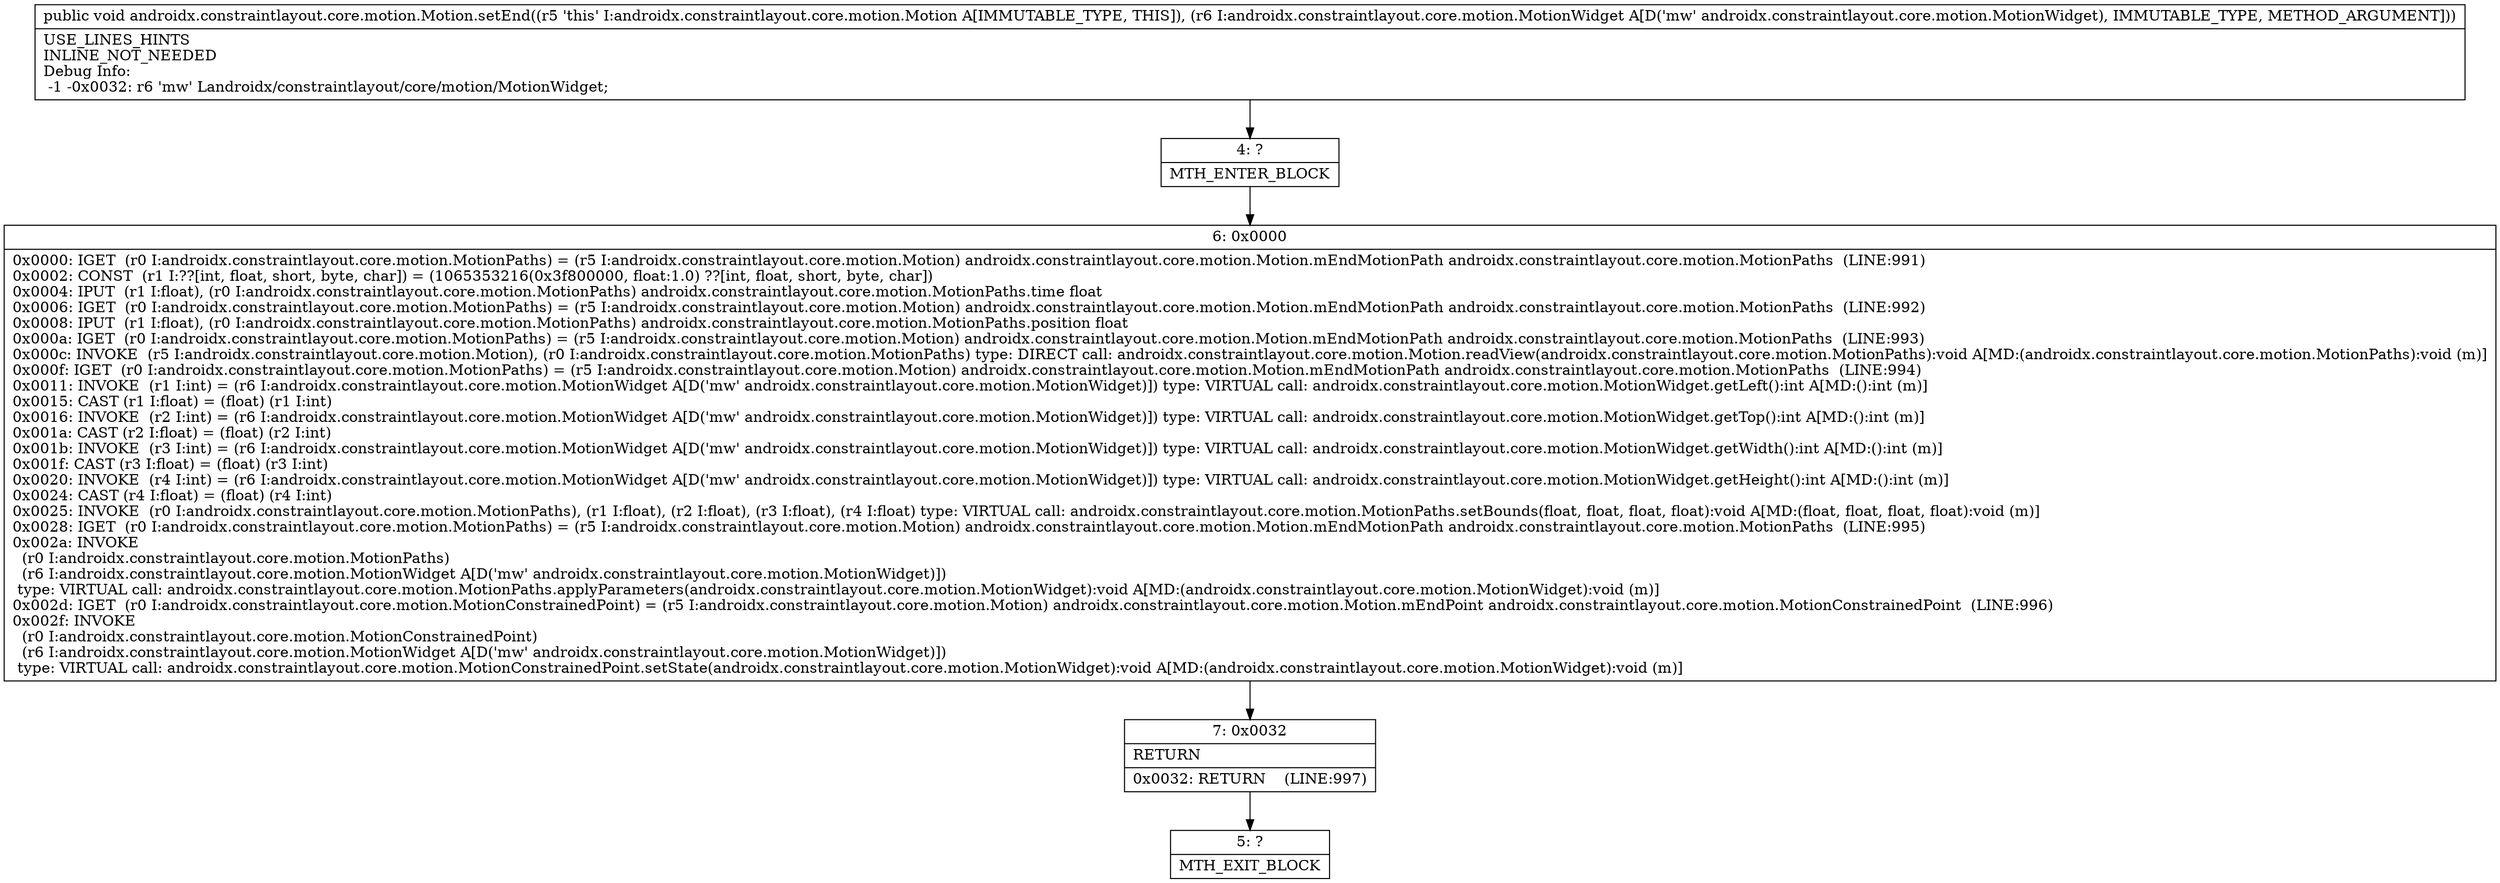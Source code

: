 digraph "CFG forandroidx.constraintlayout.core.motion.Motion.setEnd(Landroidx\/constraintlayout\/core\/motion\/MotionWidget;)V" {
Node_4 [shape=record,label="{4\:\ ?|MTH_ENTER_BLOCK\l}"];
Node_6 [shape=record,label="{6\:\ 0x0000|0x0000: IGET  (r0 I:androidx.constraintlayout.core.motion.MotionPaths) = (r5 I:androidx.constraintlayout.core.motion.Motion) androidx.constraintlayout.core.motion.Motion.mEndMotionPath androidx.constraintlayout.core.motion.MotionPaths  (LINE:991)\l0x0002: CONST  (r1 I:??[int, float, short, byte, char]) = (1065353216(0x3f800000, float:1.0) ??[int, float, short, byte, char]) \l0x0004: IPUT  (r1 I:float), (r0 I:androidx.constraintlayout.core.motion.MotionPaths) androidx.constraintlayout.core.motion.MotionPaths.time float \l0x0006: IGET  (r0 I:androidx.constraintlayout.core.motion.MotionPaths) = (r5 I:androidx.constraintlayout.core.motion.Motion) androidx.constraintlayout.core.motion.Motion.mEndMotionPath androidx.constraintlayout.core.motion.MotionPaths  (LINE:992)\l0x0008: IPUT  (r1 I:float), (r0 I:androidx.constraintlayout.core.motion.MotionPaths) androidx.constraintlayout.core.motion.MotionPaths.position float \l0x000a: IGET  (r0 I:androidx.constraintlayout.core.motion.MotionPaths) = (r5 I:androidx.constraintlayout.core.motion.Motion) androidx.constraintlayout.core.motion.Motion.mEndMotionPath androidx.constraintlayout.core.motion.MotionPaths  (LINE:993)\l0x000c: INVOKE  (r5 I:androidx.constraintlayout.core.motion.Motion), (r0 I:androidx.constraintlayout.core.motion.MotionPaths) type: DIRECT call: androidx.constraintlayout.core.motion.Motion.readView(androidx.constraintlayout.core.motion.MotionPaths):void A[MD:(androidx.constraintlayout.core.motion.MotionPaths):void (m)]\l0x000f: IGET  (r0 I:androidx.constraintlayout.core.motion.MotionPaths) = (r5 I:androidx.constraintlayout.core.motion.Motion) androidx.constraintlayout.core.motion.Motion.mEndMotionPath androidx.constraintlayout.core.motion.MotionPaths  (LINE:994)\l0x0011: INVOKE  (r1 I:int) = (r6 I:androidx.constraintlayout.core.motion.MotionWidget A[D('mw' androidx.constraintlayout.core.motion.MotionWidget)]) type: VIRTUAL call: androidx.constraintlayout.core.motion.MotionWidget.getLeft():int A[MD:():int (m)]\l0x0015: CAST (r1 I:float) = (float) (r1 I:int) \l0x0016: INVOKE  (r2 I:int) = (r6 I:androidx.constraintlayout.core.motion.MotionWidget A[D('mw' androidx.constraintlayout.core.motion.MotionWidget)]) type: VIRTUAL call: androidx.constraintlayout.core.motion.MotionWidget.getTop():int A[MD:():int (m)]\l0x001a: CAST (r2 I:float) = (float) (r2 I:int) \l0x001b: INVOKE  (r3 I:int) = (r6 I:androidx.constraintlayout.core.motion.MotionWidget A[D('mw' androidx.constraintlayout.core.motion.MotionWidget)]) type: VIRTUAL call: androidx.constraintlayout.core.motion.MotionWidget.getWidth():int A[MD:():int (m)]\l0x001f: CAST (r3 I:float) = (float) (r3 I:int) \l0x0020: INVOKE  (r4 I:int) = (r6 I:androidx.constraintlayout.core.motion.MotionWidget A[D('mw' androidx.constraintlayout.core.motion.MotionWidget)]) type: VIRTUAL call: androidx.constraintlayout.core.motion.MotionWidget.getHeight():int A[MD:():int (m)]\l0x0024: CAST (r4 I:float) = (float) (r4 I:int) \l0x0025: INVOKE  (r0 I:androidx.constraintlayout.core.motion.MotionPaths), (r1 I:float), (r2 I:float), (r3 I:float), (r4 I:float) type: VIRTUAL call: androidx.constraintlayout.core.motion.MotionPaths.setBounds(float, float, float, float):void A[MD:(float, float, float, float):void (m)]\l0x0028: IGET  (r0 I:androidx.constraintlayout.core.motion.MotionPaths) = (r5 I:androidx.constraintlayout.core.motion.Motion) androidx.constraintlayout.core.motion.Motion.mEndMotionPath androidx.constraintlayout.core.motion.MotionPaths  (LINE:995)\l0x002a: INVOKE  \l  (r0 I:androidx.constraintlayout.core.motion.MotionPaths)\l  (r6 I:androidx.constraintlayout.core.motion.MotionWidget A[D('mw' androidx.constraintlayout.core.motion.MotionWidget)])\l type: VIRTUAL call: androidx.constraintlayout.core.motion.MotionPaths.applyParameters(androidx.constraintlayout.core.motion.MotionWidget):void A[MD:(androidx.constraintlayout.core.motion.MotionWidget):void (m)]\l0x002d: IGET  (r0 I:androidx.constraintlayout.core.motion.MotionConstrainedPoint) = (r5 I:androidx.constraintlayout.core.motion.Motion) androidx.constraintlayout.core.motion.Motion.mEndPoint androidx.constraintlayout.core.motion.MotionConstrainedPoint  (LINE:996)\l0x002f: INVOKE  \l  (r0 I:androidx.constraintlayout.core.motion.MotionConstrainedPoint)\l  (r6 I:androidx.constraintlayout.core.motion.MotionWidget A[D('mw' androidx.constraintlayout.core.motion.MotionWidget)])\l type: VIRTUAL call: androidx.constraintlayout.core.motion.MotionConstrainedPoint.setState(androidx.constraintlayout.core.motion.MotionWidget):void A[MD:(androidx.constraintlayout.core.motion.MotionWidget):void (m)]\l}"];
Node_7 [shape=record,label="{7\:\ 0x0032|RETURN\l|0x0032: RETURN    (LINE:997)\l}"];
Node_5 [shape=record,label="{5\:\ ?|MTH_EXIT_BLOCK\l}"];
MethodNode[shape=record,label="{public void androidx.constraintlayout.core.motion.Motion.setEnd((r5 'this' I:androidx.constraintlayout.core.motion.Motion A[IMMUTABLE_TYPE, THIS]), (r6 I:androidx.constraintlayout.core.motion.MotionWidget A[D('mw' androidx.constraintlayout.core.motion.MotionWidget), IMMUTABLE_TYPE, METHOD_ARGUMENT]))  | USE_LINES_HINTS\lINLINE_NOT_NEEDED\lDebug Info:\l  \-1 \-0x0032: r6 'mw' Landroidx\/constraintlayout\/core\/motion\/MotionWidget;\l}"];
MethodNode -> Node_4;Node_4 -> Node_6;
Node_6 -> Node_7;
Node_7 -> Node_5;
}

